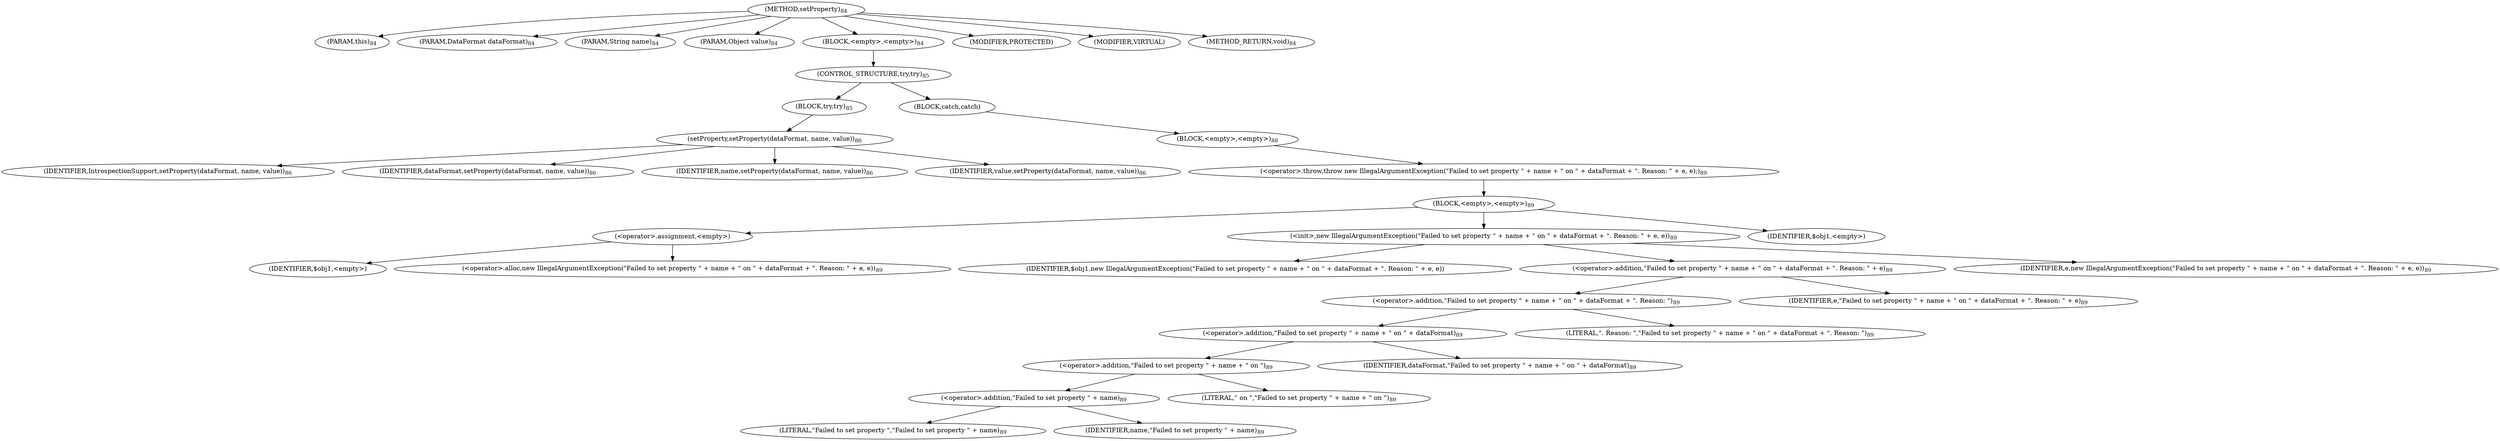 digraph "setProperty" {  
"154" [label = <(METHOD,setProperty)<SUB>84</SUB>> ]
"155" [label = <(PARAM,this)<SUB>84</SUB>> ]
"156" [label = <(PARAM,DataFormat dataFormat)<SUB>84</SUB>> ]
"157" [label = <(PARAM,String name)<SUB>84</SUB>> ]
"158" [label = <(PARAM,Object value)<SUB>84</SUB>> ]
"159" [label = <(BLOCK,&lt;empty&gt;,&lt;empty&gt;)<SUB>84</SUB>> ]
"160" [label = <(CONTROL_STRUCTURE,try,try)<SUB>85</SUB>> ]
"161" [label = <(BLOCK,try,try)<SUB>85</SUB>> ]
"162" [label = <(setProperty,setProperty(dataFormat, name, value))<SUB>86</SUB>> ]
"163" [label = <(IDENTIFIER,IntrospectionSupport,setProperty(dataFormat, name, value))<SUB>86</SUB>> ]
"164" [label = <(IDENTIFIER,dataFormat,setProperty(dataFormat, name, value))<SUB>86</SUB>> ]
"165" [label = <(IDENTIFIER,name,setProperty(dataFormat, name, value))<SUB>86</SUB>> ]
"166" [label = <(IDENTIFIER,value,setProperty(dataFormat, name, value))<SUB>86</SUB>> ]
"167" [label = <(BLOCK,catch,catch)> ]
"168" [label = <(BLOCK,&lt;empty&gt;,&lt;empty&gt;)<SUB>88</SUB>> ]
"169" [label = <(&lt;operator&gt;.throw,throw new IllegalArgumentException(&quot;Failed to set property &quot; + name + &quot; on &quot; + dataFormat + &quot;. Reason: &quot; + e, e);)<SUB>89</SUB>> ]
"170" [label = <(BLOCK,&lt;empty&gt;,&lt;empty&gt;)<SUB>89</SUB>> ]
"171" [label = <(&lt;operator&gt;.assignment,&lt;empty&gt;)> ]
"172" [label = <(IDENTIFIER,$obj1,&lt;empty&gt;)> ]
"173" [label = <(&lt;operator&gt;.alloc,new IllegalArgumentException(&quot;Failed to set property &quot; + name + &quot; on &quot; + dataFormat + &quot;. Reason: &quot; + e, e))<SUB>89</SUB>> ]
"174" [label = <(&lt;init&gt;,new IllegalArgumentException(&quot;Failed to set property &quot; + name + &quot; on &quot; + dataFormat + &quot;. Reason: &quot; + e, e))<SUB>89</SUB>> ]
"175" [label = <(IDENTIFIER,$obj1,new IllegalArgumentException(&quot;Failed to set property &quot; + name + &quot; on &quot; + dataFormat + &quot;. Reason: &quot; + e, e))> ]
"176" [label = <(&lt;operator&gt;.addition,&quot;Failed to set property &quot; + name + &quot; on &quot; + dataFormat + &quot;. Reason: &quot; + e)<SUB>89</SUB>> ]
"177" [label = <(&lt;operator&gt;.addition,&quot;Failed to set property &quot; + name + &quot; on &quot; + dataFormat + &quot;. Reason: &quot;)<SUB>89</SUB>> ]
"178" [label = <(&lt;operator&gt;.addition,&quot;Failed to set property &quot; + name + &quot; on &quot; + dataFormat)<SUB>89</SUB>> ]
"179" [label = <(&lt;operator&gt;.addition,&quot;Failed to set property &quot; + name + &quot; on &quot;)<SUB>89</SUB>> ]
"180" [label = <(&lt;operator&gt;.addition,&quot;Failed to set property &quot; + name)<SUB>89</SUB>> ]
"181" [label = <(LITERAL,&quot;Failed to set property &quot;,&quot;Failed to set property &quot; + name)<SUB>89</SUB>> ]
"182" [label = <(IDENTIFIER,name,&quot;Failed to set property &quot; + name)<SUB>89</SUB>> ]
"183" [label = <(LITERAL,&quot; on &quot;,&quot;Failed to set property &quot; + name + &quot; on &quot;)<SUB>89</SUB>> ]
"184" [label = <(IDENTIFIER,dataFormat,&quot;Failed to set property &quot; + name + &quot; on &quot; + dataFormat)<SUB>89</SUB>> ]
"185" [label = <(LITERAL,&quot;. Reason: &quot;,&quot;Failed to set property &quot; + name + &quot; on &quot; + dataFormat + &quot;. Reason: &quot;)<SUB>89</SUB>> ]
"186" [label = <(IDENTIFIER,e,&quot;Failed to set property &quot; + name + &quot; on &quot; + dataFormat + &quot;. Reason: &quot; + e)<SUB>89</SUB>> ]
"187" [label = <(IDENTIFIER,e,new IllegalArgumentException(&quot;Failed to set property &quot; + name + &quot; on &quot; + dataFormat + &quot;. Reason: &quot; + e, e))<SUB>89</SUB>> ]
"188" [label = <(IDENTIFIER,$obj1,&lt;empty&gt;)> ]
"189" [label = <(MODIFIER,PROTECTED)> ]
"190" [label = <(MODIFIER,VIRTUAL)> ]
"191" [label = <(METHOD_RETURN,void)<SUB>84</SUB>> ]
  "154" -> "155" 
  "154" -> "156" 
  "154" -> "157" 
  "154" -> "158" 
  "154" -> "159" 
  "154" -> "189" 
  "154" -> "190" 
  "154" -> "191" 
  "159" -> "160" 
  "160" -> "161" 
  "160" -> "167" 
  "161" -> "162" 
  "162" -> "163" 
  "162" -> "164" 
  "162" -> "165" 
  "162" -> "166" 
  "167" -> "168" 
  "168" -> "169" 
  "169" -> "170" 
  "170" -> "171" 
  "170" -> "174" 
  "170" -> "188" 
  "171" -> "172" 
  "171" -> "173" 
  "174" -> "175" 
  "174" -> "176" 
  "174" -> "187" 
  "176" -> "177" 
  "176" -> "186" 
  "177" -> "178" 
  "177" -> "185" 
  "178" -> "179" 
  "178" -> "184" 
  "179" -> "180" 
  "179" -> "183" 
  "180" -> "181" 
  "180" -> "182" 
}
